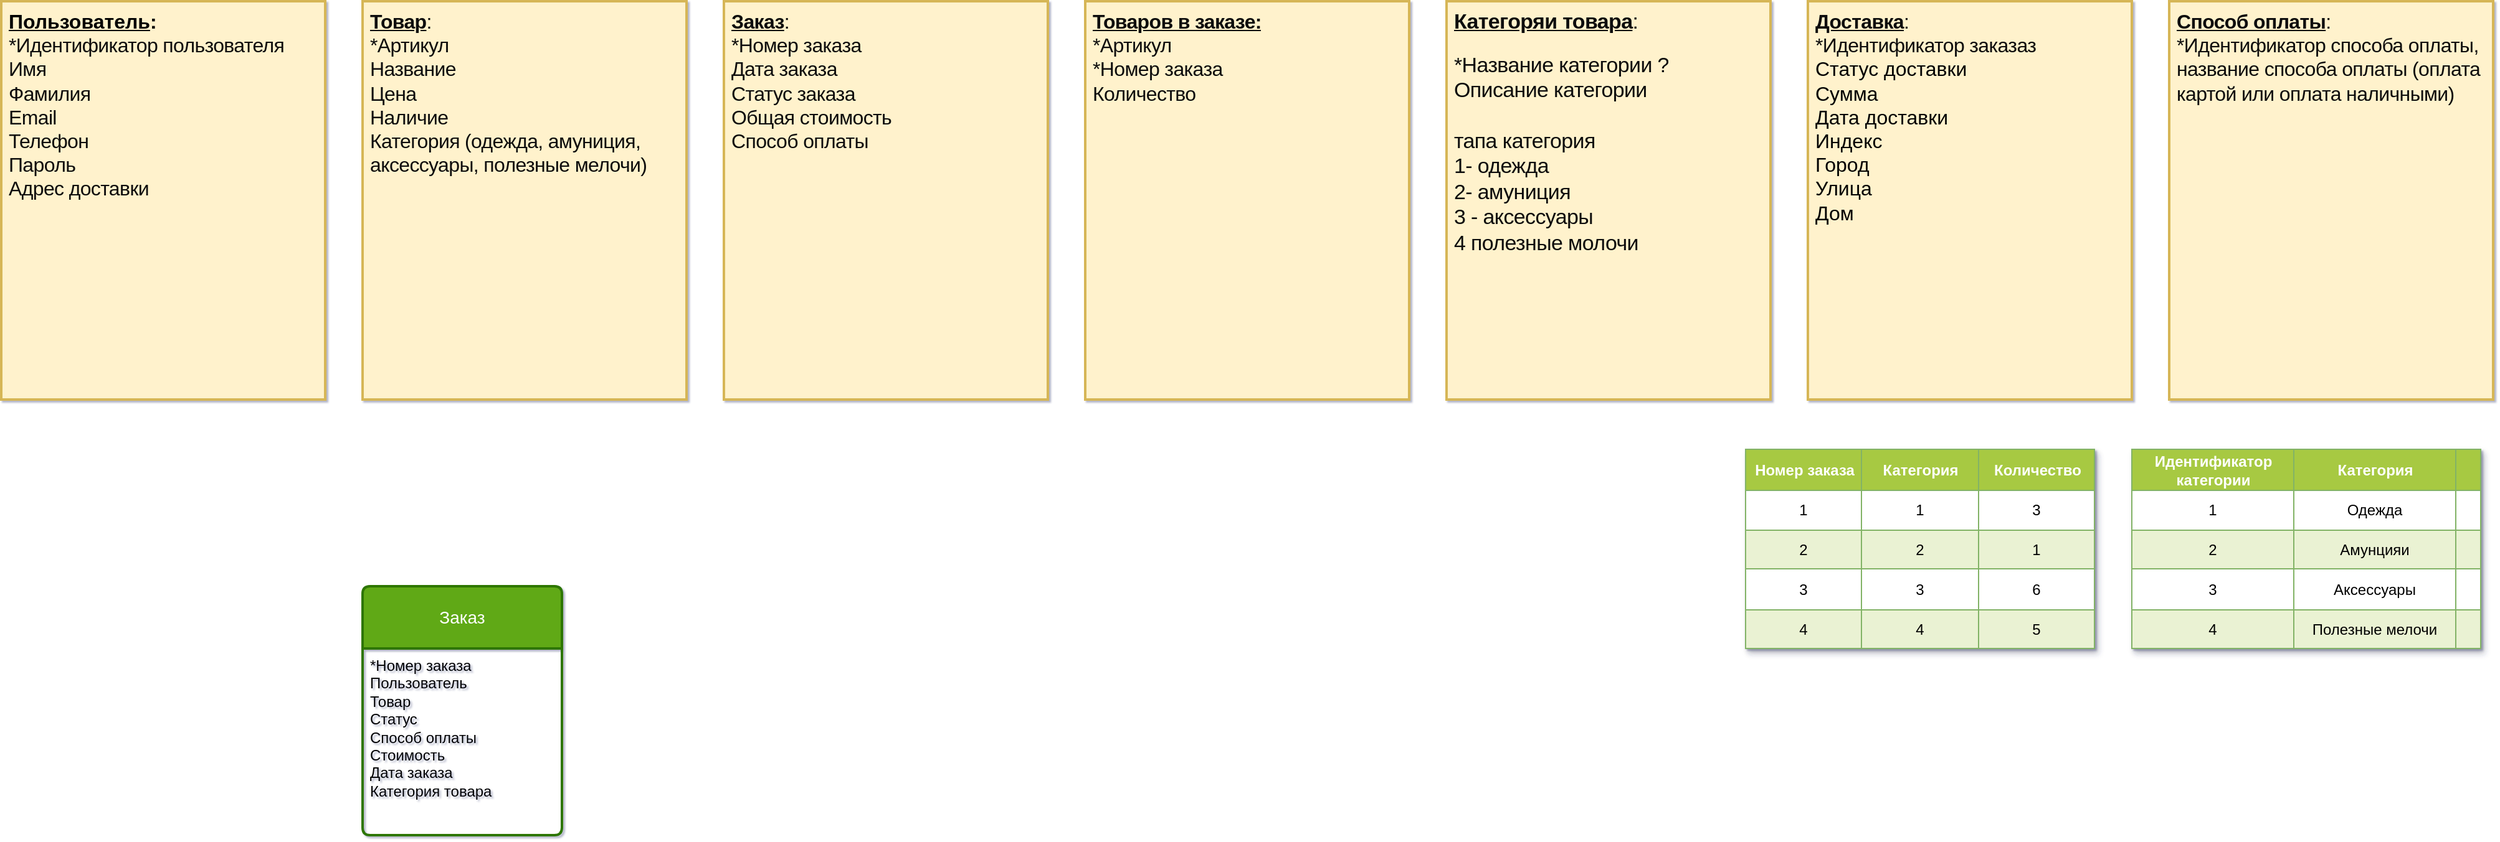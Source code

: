 <mxfile version="26.0.11" pages="2">
  <diagram name="Нотация Мартина" id="VKjNn3UDxBksTHzOqmWI">
    <mxGraphModel dx="3438" dy="2373" grid="1" gridSize="10" guides="1" tooltips="1" connect="1" arrows="1" fold="1" page="1" pageScale="1" pageWidth="1169" pageHeight="827" background="none" math="0" shadow="1">
      <root>
        <mxCell id="0" />
        <mxCell id="1" parent="0" />
        <mxCell id="KQowMHmqPOxlC-veJMMu-18" value="Заказ" style="swimlane;childLayout=stackLayout;horizontal=1;startSize=50;horizontalStack=0;rounded=1;fontSize=14;fontStyle=0;strokeWidth=2;resizeParent=0;resizeLast=1;shadow=0;dashed=0;align=center;arcSize=4;whiteSpace=wrap;html=1;fillColor=#60a917;strokeColor=#2D7600;fontColor=#ffffff;perimeterSpacing=1;" parent="1" vertex="1">
          <mxGeometry x="240" y="160" width="160" height="200" as="geometry">
            <mxRectangle x="240" y="160" width="80" height="50" as="alternateBounds" />
          </mxGeometry>
        </mxCell>
        <mxCell id="KQowMHmqPOxlC-veJMMu-19" value="&lt;div&gt;*Номер заказа&lt;/div&gt;Пользователь&lt;div&gt;Товар&lt;/div&gt;&lt;div&gt;Статус&lt;/div&gt;&lt;div&gt;Способ оплаты&lt;/div&gt;&lt;div&gt;Стоимость&lt;/div&gt;&lt;div&gt;Дата заказа&lt;/div&gt;&lt;div&gt;Категория товара&lt;/div&gt;" style="align=left;strokeColor=none;fillColor=none;spacingLeft=4;fontSize=12;verticalAlign=top;resizable=0;rotatable=0;part=1;html=1;" parent="KQowMHmqPOxlC-veJMMu-18" vertex="1">
          <mxGeometry y="50" width="160" height="150" as="geometry" />
        </mxCell>
        <mxCell id="y9fBlutGgC-ElLWvcRke-1" value="&lt;font style=&quot;font-size: 16px;&quot;&gt;&lt;b&gt;&lt;u&gt;Пользователь&lt;/u&gt;:&lt;/b&gt;&lt;/font&gt;&lt;div&gt;&lt;span style=&quot;color: rgb(8, 8, 8); font-family: &amp;quot;SB Sans Text&amp;quot;, SBSansText, sans-serif; letter-spacing: -0.32px; white-space-collapse: preserve;&quot;&gt;&lt;font style=&quot;font-size: 16px;&quot;&gt;*Идентификатор пользователя Имя&lt;/font&gt;&lt;/span&gt;&lt;/div&gt;&lt;div&gt;&lt;span style=&quot;color: rgb(8, 8, 8); font-family: &amp;quot;SB Sans Text&amp;quot;, SBSansText, sans-serif; letter-spacing: -0.32px; white-space-collapse: preserve;&quot;&gt;&lt;font style=&quot;font-size: 16px;&quot;&gt;Фамилия&lt;/font&gt;&lt;/span&gt;&lt;/div&gt;&lt;div&gt;&lt;span style=&quot;color: rgb(8, 8, 8); font-family: &amp;quot;SB Sans Text&amp;quot;, SBSansText, sans-serif; letter-spacing: -0.32px; white-space-collapse: preserve;&quot;&gt;&lt;font style=&quot;font-size: 16px;&quot;&gt;Email&lt;/font&gt;&lt;/span&gt;&lt;/div&gt;&lt;div&gt;&lt;span style=&quot;color: rgb(8, 8, 8); font-family: &amp;quot;SB Sans Text&amp;quot;, SBSansText, sans-serif; letter-spacing: -0.32px; white-space-collapse: preserve;&quot;&gt;&lt;font style=&quot;font-size: 16px;&quot;&gt;Телефон&lt;/font&gt;&lt;/span&gt;&lt;/div&gt;&lt;div&gt;&lt;span style=&quot;color: rgb(8, 8, 8); font-family: &amp;quot;SB Sans Text&amp;quot;, SBSansText, sans-serif; letter-spacing: -0.32px; white-space-collapse: preserve;&quot;&gt;&lt;font style=&quot;font-size: 16px;&quot;&gt;Пароль&lt;/font&gt;&lt;/span&gt;&lt;/div&gt;&lt;div&gt;&lt;span style=&quot;color: rgb(8, 8, 8); font-family: &amp;quot;SB Sans Text&amp;quot;, SBSansText, sans-serif; letter-spacing: -0.32px; white-space-collapse: preserve;&quot;&gt;&lt;font style=&quot;font-size: 16px;&quot;&gt;Адрес доставки&lt;/font&gt;&lt;/span&gt;&lt;br&gt;&lt;/div&gt;" style="text;strokeColor=#d6b656;fillColor=#fff2cc;spacingLeft=4;spacingRight=4;overflow=hidden;rotatable=0;points=[[0,0.5],[1,0.5]];portConstraint=eastwest;fontSize=12;whiteSpace=wrap;html=1;strokeWidth=2;" parent="1" vertex="1">
          <mxGeometry x="-50" y="-310" width="260" height="320" as="geometry" />
        </mxCell>
        <mxCell id="y9fBlutGgC-ElLWvcRke-2" value="&lt;div&gt;&lt;span style=&quot;color: rgb(8, 8, 8); font-family: &amp;quot;SB Sans Text&amp;quot;, SBSansText, sans-serif; font-size: 16px; letter-spacing: -0.32px; white-space-collapse: preserve;&quot;&gt;&lt;b&gt;&lt;u&gt;Товар&lt;/u&gt;&lt;/b&gt;:&lt;/span&gt;&lt;/div&gt;&lt;div&gt;&lt;span style=&quot;color: rgb(8, 8, 8); font-family: &amp;quot;SB Sans Text&amp;quot;, SBSansText, sans-serif; font-size: 16px; letter-spacing: -0.32px; white-space-collapse: preserve;&quot;&gt;*Артикул &lt;/span&gt;&lt;/div&gt;&lt;div&gt;&lt;span style=&quot;color: rgb(8, 8, 8); font-family: &amp;quot;SB Sans Text&amp;quot;, SBSansText, sans-serif; font-size: 16px; letter-spacing: -0.32px; white-space-collapse: preserve;&quot;&gt;Название&lt;/span&gt;&lt;/div&gt;&lt;div&gt;&lt;span style=&quot;color: rgb(8, 8, 8); font-family: &amp;quot;SB Sans Text&amp;quot;, SBSansText, sans-serif; font-size: 16px; letter-spacing: -0.32px; white-space-collapse: preserve;&quot;&gt;Цена&lt;/span&gt;&lt;/div&gt;&lt;div&gt;&lt;span style=&quot;color: rgb(8, 8, 8); font-family: &amp;quot;SB Sans Text&amp;quot;, SBSansText, sans-serif; font-size: 16px; letter-spacing: -0.32px; white-space-collapse: preserve;&quot;&gt;Наличие&lt;/span&gt;&lt;/div&gt;&lt;div&gt;&lt;span style=&quot;color: rgb(8, 8, 8); font-family: &amp;quot;SB Sans Text&amp;quot;, SBSansText, sans-serif; font-size: 16px; letter-spacing: -0.32px; white-space-collapse: preserve;&quot;&gt;Категория (одежда, амуниция, аксессуары, полезные мелочи)&lt;/span&gt;&lt;br&gt;&lt;/div&gt;" style="text;strokeColor=#d6b656;fillColor=#fff2cc;spacingLeft=4;spacingRight=4;overflow=hidden;rotatable=0;points=[[0,0.5],[1,0.5]];portConstraint=eastwest;fontSize=12;whiteSpace=wrap;html=1;strokeWidth=2;" parent="1" vertex="1">
          <mxGeometry x="240" y="-310" width="260" height="320" as="geometry" />
        </mxCell>
        <mxCell id="y9fBlutGgC-ElLWvcRke-3" value="&lt;div&gt;&lt;span style=&quot;color: rgb(8, 8, 8); font-family: &amp;quot;SB Sans Text&amp;quot;, SBSansText, sans-serif; letter-spacing: -0.32px; white-space-collapse: preserve;&quot;&gt;&lt;font style=&quot;font-size: 16px;&quot;&gt;&lt;u&gt;&lt;b&gt;Заказ&lt;/b&gt;&lt;/u&gt;:&lt;/font&gt;&lt;/span&gt;&lt;/div&gt;&lt;div&gt;&lt;span style=&quot;color: rgb(8, 8, 8); font-family: &amp;quot;SB Sans Text&amp;quot;, SBSansText, sans-serif; letter-spacing: -0.32px; white-space-collapse: preserve;&quot;&gt;&lt;font style=&quot;font-size: 16px;&quot;&gt;*Номер заказа&lt;/font&gt;&lt;/span&gt;&lt;/div&gt;&lt;div&gt;&lt;span style=&quot;color: rgb(8, 8, 8); font-family: &amp;quot;SB Sans Text&amp;quot;, SBSansText, sans-serif; letter-spacing: -0.32px; white-space-collapse: preserve;&quot;&gt;&lt;font style=&quot;font-size: 16px;&quot;&gt;Дата заказа&lt;/font&gt;&lt;/span&gt;&lt;/div&gt;&lt;div&gt;&lt;span style=&quot;color: rgb(8, 8, 8); font-family: &amp;quot;SB Sans Text&amp;quot;, SBSansText, sans-serif; letter-spacing: -0.32px; white-space-collapse: preserve;&quot;&gt;&lt;font style=&quot;font-size: 16px;&quot;&gt;Статус заказа&lt;/font&gt;&lt;/span&gt;&lt;/div&gt;&lt;div&gt;&lt;span style=&quot;color: rgb(8, 8, 8); font-family: &amp;quot;SB Sans Text&amp;quot;, SBSansText, sans-serif; letter-spacing: -0.32px; white-space-collapse: preserve;&quot;&gt;&lt;font style=&quot;font-size: 16px;&quot;&gt;Общая стоимость&lt;/font&gt;&lt;/span&gt;&lt;/div&gt;&lt;div&gt;&lt;span style=&quot;color: rgb(8, 8, 8); font-family: &amp;quot;SB Sans Text&amp;quot;, SBSansText, sans-serif; letter-spacing: -0.32px; white-space-collapse: preserve;&quot;&gt;&lt;font style=&quot;font-size: 16px;&quot;&gt;Способ оплаты&lt;/font&gt;&lt;/span&gt;&lt;br&gt;&lt;/div&gt;" style="text;strokeColor=#d6b656;fillColor=#fff2cc;spacingLeft=4;spacingRight=4;overflow=hidden;rotatable=0;points=[[0,0.5],[1,0.5]];portConstraint=eastwest;fontSize=12;whiteSpace=wrap;html=1;strokeWidth=2;" parent="1" vertex="1">
          <mxGeometry x="530" y="-310" width="260" height="320" as="geometry" />
        </mxCell>
        <mxCell id="y9fBlutGgC-ElLWvcRke-4" value="&lt;div&gt;&lt;font style=&quot;font-size: 17px;&quot; face=&quot;SB Sans Text, SBSansText, sans-serif&quot; color=&quot;#080808&quot;&gt;&lt;span style=&quot;letter-spacing: -0.32px; white-space-collapse: preserve;&quot;&gt;&lt;b&gt;&lt;u&gt;Категоряи товара&lt;/u&gt;&lt;/b&gt;:&lt;/span&gt;&lt;/font&gt;&lt;/div&gt;&lt;div&gt;&lt;br&gt;&lt;/div&gt;&lt;div&gt;&lt;span style=&quot;color: rgb(8, 8, 8); font-family: &amp;quot;SB Sans Text&amp;quot;, SBSansText, sans-serif; letter-spacing: -0.32px; white-space-collapse: preserve;&quot;&gt;&lt;font style=&quot;font-size: 17px;&quot;&gt;*Название категории ?&lt;/font&gt;&lt;/span&gt;&lt;font face=&quot;SB Sans Text, SBSansText, sans-serif&quot; color=&quot;#080808&quot;&gt;&lt;span style=&quot;font-size: 16px; letter-spacing: -0.32px; white-space-collapse: preserve;&quot;&gt;&lt;br&gt;&lt;/span&gt;&lt;/font&gt;&lt;/div&gt;&lt;div&gt;&lt;font face=&quot;SB Sans Text, SBSansText, sans-serif&quot; color=&quot;#080808&quot;&gt;&lt;span style=&quot;font-size: 17px; letter-spacing: -0.32px; white-space-collapse: preserve;&quot;&gt;Описание категории&lt;/span&gt;&lt;/font&gt;&lt;/div&gt;&lt;div&gt;&lt;span style=&quot;color: rgb(8, 8, 8); font-family: &amp;quot;SB Sans Text&amp;quot;, SBSansText, sans-serif; letter-spacing: -0.32px; white-space-collapse: preserve;&quot;&gt;&lt;font style=&quot;font-size: 17px;&quot;&gt;&lt;br&gt;&lt;/font&gt;&lt;/span&gt;&lt;/div&gt;&lt;div&gt;&lt;font face=&quot;SB Sans Text, SBSansText, sans-serif&quot; color=&quot;#080808&quot;&gt;&lt;span style=&quot;font-size: 17px; letter-spacing: -0.32px; white-space-collapse: preserve;&quot;&gt;тапа категория &lt;/span&gt;&lt;/font&gt;&lt;/div&gt;&lt;div&gt;&lt;font face=&quot;SB Sans Text, SBSansText, sans-serif&quot; color=&quot;#080808&quot;&gt;&lt;span style=&quot;font-size: 17px; letter-spacing: -0.32px; white-space-collapse: preserve;&quot;&gt;1- одежда&lt;/span&gt;&lt;/font&gt;&lt;/div&gt;&lt;div&gt;&lt;font face=&quot;SB Sans Text, SBSansText, sans-serif&quot; color=&quot;#080808&quot;&gt;&lt;span style=&quot;font-size: 17px; letter-spacing: -0.32px; white-space-collapse: preserve;&quot;&gt;2- амуниция &lt;/span&gt;&lt;/font&gt;&lt;/div&gt;&lt;div&gt;&lt;font face=&quot;SB Sans Text, SBSansText, sans-serif&quot; color=&quot;#080808&quot;&gt;&lt;span style=&quot;font-size: 17px; letter-spacing: -0.32px; white-space-collapse: preserve;&quot;&gt;3 - аксессуары&lt;/span&gt;&lt;/font&gt;&lt;/div&gt;&lt;div&gt;&lt;font face=&quot;SB Sans Text, SBSansText, sans-serif&quot; color=&quot;#080808&quot;&gt;&lt;span style=&quot;font-size: 17px; letter-spacing: -0.32px; white-space-collapse: preserve;&quot;&gt;4 полезные молочи&lt;/span&gt;&lt;/font&gt;&lt;/div&gt;" style="text;strokeColor=#d6b656;fillColor=#fff2cc;spacingLeft=4;spacingRight=4;overflow=hidden;rotatable=0;points=[[0,0.5],[1,0.5]];portConstraint=eastwest;fontSize=12;whiteSpace=wrap;html=1;strokeWidth=2;" parent="1" vertex="1">
          <mxGeometry x="1110" y="-310" width="260" height="320" as="geometry" />
        </mxCell>
        <mxCell id="y9fBlutGgC-ElLWvcRke-5" value="&lt;div&gt;&lt;font style=&quot;font-size: 16px;&quot; face=&quot;SB Sans Text, SBSansText, sans-serif&quot; color=&quot;#080808&quot;&gt;&lt;span style=&quot;letter-spacing: -0.32px; white-space-collapse: preserve;&quot;&gt;&lt;u&gt;&lt;b&gt;Доставка&lt;/b&gt;&lt;/u&gt;:&lt;/span&gt;&lt;/font&gt;&lt;/div&gt;&lt;div&gt;&lt;font style=&quot;font-size: 16px;&quot; face=&quot;SB Sans Text, SBSansText, sans-serif&quot; color=&quot;#080808&quot;&gt;&lt;span style=&quot;letter-spacing: -0.32px; white-space-collapse: preserve;&quot;&gt;*Идентификатор заказаз&lt;/span&gt;&lt;/font&gt;&lt;/div&gt;&lt;div&gt;&lt;font style=&quot;font-size: 16px;&quot;&gt;&lt;span style=&quot;text-wrap: nowrap;&quot;&gt;Статус доставки&lt;/span&gt;&lt;br style=&quot;padding: 0px; margin: 0px; text-wrap: nowrap; box-shadow: none !important;&quot;&gt;&lt;span style=&quot;text-wrap: nowrap;&quot;&gt;Сумма&lt;/span&gt;&lt;br style=&quot;padding: 0px; margin: 0px; text-wrap: nowrap; box-shadow: none !important;&quot;&gt;&lt;span style=&quot;text-wrap: nowrap;&quot;&gt;Дата доставки&lt;/span&gt;&lt;br style=&quot;padding: 0px; margin: 0px; text-wrap: nowrap; box-shadow: none !important;&quot;&gt;&lt;span style=&quot;text-wrap: nowrap;&quot;&gt;Индекс&lt;/span&gt;&lt;br style=&quot;padding: 0px; margin: 0px; text-wrap: nowrap; box-shadow: none !important;&quot;&gt;&lt;span style=&quot;text-wrap: nowrap;&quot;&gt;Город&lt;/span&gt;&lt;br style=&quot;padding: 0px; margin: 0px; text-wrap: nowrap; box-shadow: none !important;&quot;&gt;&lt;span style=&quot;text-wrap: nowrap;&quot;&gt;Улица&lt;/span&gt;&lt;br style=&quot;padding: 0px; margin: 0px; text-wrap: nowrap; box-shadow: none !important;&quot;&gt;&lt;span style=&quot;text-wrap: nowrap;&quot;&gt;Дом&lt;/span&gt;&lt;/font&gt;&lt;font face=&quot;SB Sans Text, SBSansText, sans-serif&quot; color=&quot;#080808&quot;&gt;&lt;span style=&quot;font-size: 17px; letter-spacing: -0.32px; white-space-collapse: preserve;&quot;&gt;&lt;br&gt;&lt;/span&gt;&lt;/font&gt;&lt;/div&gt;" style="text;strokeColor=#d6b656;fillColor=#fff2cc;spacingLeft=4;spacingRight=4;overflow=hidden;rotatable=0;points=[[0,0.5],[1,0.5]];portConstraint=eastwest;fontSize=12;whiteSpace=wrap;html=1;strokeWidth=2;" parent="1" vertex="1">
          <mxGeometry x="1400" y="-310" width="260" height="320" as="geometry" />
        </mxCell>
        <mxCell id="y9fBlutGgC-ElLWvcRke-6" value="&lt;div&gt;&lt;font style=&quot;font-size: 16px;&quot; face=&quot;SB Sans Text, SBSansText, sans-serif&quot; color=&quot;#080808&quot;&gt;&lt;span style=&quot;letter-spacing: -0.32px; white-space-collapse: preserve;&quot;&gt;&lt;b&gt;&lt;u&gt;Cпособ оплаты&lt;/u&gt;&lt;/b&gt;:&lt;/span&gt;&lt;/font&gt;&lt;/div&gt;&lt;div&gt;&lt;span style=&quot;color: rgb(8, 8, 8); font-family: &amp;quot;SB Sans Text&amp;quot;, SBSansText, sans-serif; letter-spacing: -0.32px; white-space-collapse: preserve;&quot;&gt;&lt;font style=&quot;font-size: 16px;&quot;&gt;*Идентификатор способа оплаты, название способа оплаты (оплата картой или оплата наличными)&lt;/font&gt;&lt;/span&gt;&lt;font face=&quot;SB Sans Text, SBSansText, sans-serif&quot; color=&quot;#080808&quot;&gt;&lt;span style=&quot;font-size: 17px; letter-spacing: -0.32px; white-space-collapse: preserve;&quot;&gt;&lt;br&gt;&lt;/span&gt;&lt;/font&gt;&lt;/div&gt;" style="text;strokeColor=#d6b656;fillColor=#fff2cc;spacingLeft=4;spacingRight=4;overflow=hidden;rotatable=0;points=[[0,0.5],[1,0.5]];portConstraint=eastwest;fontSize=12;whiteSpace=wrap;html=1;strokeWidth=2;" parent="1" vertex="1">
          <mxGeometry x="1690" y="-310" width="260" height="320" as="geometry" />
        </mxCell>
        <mxCell id="C_cZ0qnlKg0yZVJx-HnL-3" value="&lt;div&gt;&lt;font face=&quot;SB Sans Text, SBSansText, sans-serif&quot; color=&quot;#080808&quot;&gt;&lt;span style=&quot;font-size: 16px; letter-spacing: -0.32px; white-space-collapse: preserve;&quot;&gt;&lt;b style=&quot;&quot;&gt;&lt;u&gt;Товаров в заказе:&lt;/u&gt;&lt;/b&gt;&lt;/span&gt;&lt;/font&gt;&lt;/div&gt;&lt;div&gt;&lt;font face=&quot;SB Sans Text, SBSansText, sans-serif&quot; color=&quot;#080808&quot;&gt;&lt;span style=&quot;font-size: 16px; letter-spacing: -0.32px; white-space-collapse: preserve;&quot;&gt;*Артикул&lt;/span&gt;&lt;/font&gt;&lt;/div&gt;&lt;div&gt;&lt;font face=&quot;SB Sans Text, SBSansText, sans-serif&quot; color=&quot;#080808&quot;&gt;&lt;span style=&quot;font-size: 16px; letter-spacing: -0.32px; white-space-collapse: preserve;&quot;&gt;*Номер заказа&lt;/span&gt;&lt;/font&gt;&lt;/div&gt;&lt;div&gt;&lt;font face=&quot;SB Sans Text, SBSansText, sans-serif&quot; color=&quot;#080808&quot;&gt;&lt;span style=&quot;font-size: 16px; letter-spacing: -0.32px; white-space-collapse: preserve;&quot;&gt;Количество&lt;/span&gt;&lt;/font&gt;&lt;/div&gt;" style="text;strokeColor=#d6b656;fillColor=#fff2cc;spacingLeft=4;spacingRight=4;overflow=hidden;rotatable=0;points=[[0,0.5],[1,0.5]];portConstraint=eastwest;fontSize=12;whiteSpace=wrap;html=1;strokeWidth=2;" parent="1" vertex="1">
          <mxGeometry x="820" y="-310" width="260" height="320" as="geometry" />
        </mxCell>
        <mxCell id="3cQMoN85R-NzwvbNMWjj-1" value="Assets" style="childLayout=tableLayout;recursiveResize=0;strokeColor=#82b366;fillColor=#d5e8d4;shadow=1;" parent="1" vertex="1">
          <mxGeometry x="1350" y="50" width="280" height="160" as="geometry" />
        </mxCell>
        <mxCell id="3cQMoN85R-NzwvbNMWjj-2" style="shape=tableRow;horizontal=0;startSize=0;swimlaneHead=0;swimlaneBody=0;top=0;left=0;bottom=0;right=0;dropTarget=0;collapsible=0;recursiveResize=0;expand=0;fontStyle=0;strokeColor=inherit;fillColor=#ffffff;" parent="3cQMoN85R-NzwvbNMWjj-1" vertex="1">
          <mxGeometry width="280" height="33" as="geometry" />
        </mxCell>
        <mxCell id="3cQMoN85R-NzwvbNMWjj-3" value="Номер заказа" style="connectable=0;recursiveResize=0;strokeColor=inherit;fillColor=#A7C942;align=center;fontStyle=1;fontColor=#FFFFFF;html=1;" parent="3cQMoN85R-NzwvbNMWjj-2" vertex="1">
          <mxGeometry width="93" height="33" as="geometry">
            <mxRectangle width="93" height="33" as="alternateBounds" />
          </mxGeometry>
        </mxCell>
        <mxCell id="3cQMoN85R-NzwvbNMWjj-4" value="Категория" style="connectable=0;recursiveResize=0;strokeColor=inherit;fillColor=#A7C942;align=center;fontStyle=1;fontColor=#FFFFFF;html=1;" parent="3cQMoN85R-NzwvbNMWjj-2" vertex="1">
          <mxGeometry x="93" width="94" height="33" as="geometry">
            <mxRectangle width="94" height="33" as="alternateBounds" />
          </mxGeometry>
        </mxCell>
        <mxCell id="3cQMoN85R-NzwvbNMWjj-5" value="Количество" style="connectable=0;recursiveResize=0;strokeColor=inherit;fillColor=#A7C942;align=center;fontStyle=1;fontColor=#FFFFFF;html=1;" parent="3cQMoN85R-NzwvbNMWjj-2" vertex="1">
          <mxGeometry x="187" width="93" height="33" as="geometry">
            <mxRectangle width="93" height="33" as="alternateBounds" />
          </mxGeometry>
        </mxCell>
        <mxCell id="3cQMoN85R-NzwvbNMWjj-6" value="" style="shape=tableRow;horizontal=0;startSize=0;swimlaneHead=0;swimlaneBody=0;top=0;left=0;bottom=0;right=0;dropTarget=0;collapsible=0;recursiveResize=0;expand=0;fontStyle=0;strokeColor=inherit;fillColor=#ffffff;" parent="3cQMoN85R-NzwvbNMWjj-1" vertex="1">
          <mxGeometry y="33" width="280" height="32" as="geometry" />
        </mxCell>
        <mxCell id="3cQMoN85R-NzwvbNMWjj-7" value="1" style="connectable=0;recursiveResize=0;strokeColor=inherit;fillColor=inherit;align=center;whiteSpace=wrap;html=1;" parent="3cQMoN85R-NzwvbNMWjj-6" vertex="1">
          <mxGeometry width="93" height="32" as="geometry">
            <mxRectangle width="93" height="32" as="alternateBounds" />
          </mxGeometry>
        </mxCell>
        <mxCell id="3cQMoN85R-NzwvbNMWjj-8" value="1" style="connectable=0;recursiveResize=0;strokeColor=inherit;fillColor=inherit;align=center;whiteSpace=wrap;html=1;" parent="3cQMoN85R-NzwvbNMWjj-6" vertex="1">
          <mxGeometry x="93" width="94" height="32" as="geometry">
            <mxRectangle width="94" height="32" as="alternateBounds" />
          </mxGeometry>
        </mxCell>
        <mxCell id="3cQMoN85R-NzwvbNMWjj-9" value="3" style="connectable=0;recursiveResize=0;strokeColor=inherit;fillColor=inherit;align=center;whiteSpace=wrap;html=1;" parent="3cQMoN85R-NzwvbNMWjj-6" vertex="1">
          <mxGeometry x="187" width="93" height="32" as="geometry">
            <mxRectangle width="93" height="32" as="alternateBounds" />
          </mxGeometry>
        </mxCell>
        <mxCell id="3cQMoN85R-NzwvbNMWjj-10" value="" style="shape=tableRow;horizontal=0;startSize=0;swimlaneHead=0;swimlaneBody=0;top=0;left=0;bottom=0;right=0;dropTarget=0;collapsible=0;recursiveResize=0;expand=0;fontStyle=1;strokeColor=inherit;fillColor=#EAF2D3;" parent="3cQMoN85R-NzwvbNMWjj-1" vertex="1">
          <mxGeometry y="65" width="280" height="31" as="geometry" />
        </mxCell>
        <mxCell id="3cQMoN85R-NzwvbNMWjj-11" value="2" style="connectable=0;recursiveResize=0;strokeColor=inherit;fillColor=inherit;whiteSpace=wrap;html=1;" parent="3cQMoN85R-NzwvbNMWjj-10" vertex="1">
          <mxGeometry width="93" height="31" as="geometry">
            <mxRectangle width="93" height="31" as="alternateBounds" />
          </mxGeometry>
        </mxCell>
        <mxCell id="3cQMoN85R-NzwvbNMWjj-12" value="2" style="connectable=0;recursiveResize=0;strokeColor=inherit;fillColor=inherit;whiteSpace=wrap;html=1;" parent="3cQMoN85R-NzwvbNMWjj-10" vertex="1">
          <mxGeometry x="93" width="94" height="31" as="geometry">
            <mxRectangle width="94" height="31" as="alternateBounds" />
          </mxGeometry>
        </mxCell>
        <mxCell id="3cQMoN85R-NzwvbNMWjj-13" value="1" style="connectable=0;recursiveResize=0;strokeColor=inherit;fillColor=inherit;whiteSpace=wrap;html=1;" parent="3cQMoN85R-NzwvbNMWjj-10" vertex="1">
          <mxGeometry x="187" width="93" height="31" as="geometry">
            <mxRectangle width="93" height="31" as="alternateBounds" />
          </mxGeometry>
        </mxCell>
        <mxCell id="3cQMoN85R-NzwvbNMWjj-14" value="" style="shape=tableRow;horizontal=0;startSize=0;swimlaneHead=0;swimlaneBody=0;top=0;left=0;bottom=0;right=0;dropTarget=0;collapsible=0;recursiveResize=0;expand=0;fontStyle=0;strokeColor=inherit;fillColor=#ffffff;" parent="3cQMoN85R-NzwvbNMWjj-1" vertex="1">
          <mxGeometry y="96" width="280" height="33" as="geometry" />
        </mxCell>
        <mxCell id="3cQMoN85R-NzwvbNMWjj-15" value="3" style="connectable=0;recursiveResize=0;strokeColor=inherit;fillColor=inherit;fontStyle=0;align=center;whiteSpace=wrap;html=1;" parent="3cQMoN85R-NzwvbNMWjj-14" vertex="1">
          <mxGeometry width="93" height="33" as="geometry">
            <mxRectangle width="93" height="33" as="alternateBounds" />
          </mxGeometry>
        </mxCell>
        <mxCell id="3cQMoN85R-NzwvbNMWjj-16" value="3" style="connectable=0;recursiveResize=0;strokeColor=inherit;fillColor=inherit;fontStyle=0;align=center;whiteSpace=wrap;html=1;" parent="3cQMoN85R-NzwvbNMWjj-14" vertex="1">
          <mxGeometry x="93" width="94" height="33" as="geometry">
            <mxRectangle width="94" height="33" as="alternateBounds" />
          </mxGeometry>
        </mxCell>
        <mxCell id="3cQMoN85R-NzwvbNMWjj-17" value="6" style="connectable=0;recursiveResize=0;strokeColor=inherit;fillColor=inherit;fontStyle=0;align=center;whiteSpace=wrap;html=1;" parent="3cQMoN85R-NzwvbNMWjj-14" vertex="1">
          <mxGeometry x="187" width="93" height="33" as="geometry">
            <mxRectangle width="93" height="33" as="alternateBounds" />
          </mxGeometry>
        </mxCell>
        <mxCell id="3cQMoN85R-NzwvbNMWjj-18" value="" style="shape=tableRow;horizontal=0;startSize=0;swimlaneHead=0;swimlaneBody=0;top=0;left=0;bottom=0;right=0;dropTarget=0;collapsible=0;recursiveResize=0;expand=0;fontStyle=1;strokeColor=inherit;fillColor=#EAF2D3;" parent="3cQMoN85R-NzwvbNMWjj-1" vertex="1">
          <mxGeometry y="129" width="280" height="31" as="geometry" />
        </mxCell>
        <mxCell id="3cQMoN85R-NzwvbNMWjj-19" value="4" style="connectable=0;recursiveResize=0;strokeColor=inherit;fillColor=inherit;whiteSpace=wrap;html=1;" parent="3cQMoN85R-NzwvbNMWjj-18" vertex="1">
          <mxGeometry width="93" height="31" as="geometry">
            <mxRectangle width="93" height="31" as="alternateBounds" />
          </mxGeometry>
        </mxCell>
        <mxCell id="3cQMoN85R-NzwvbNMWjj-20" value="4" style="connectable=0;recursiveResize=0;strokeColor=inherit;fillColor=inherit;whiteSpace=wrap;html=1;" parent="3cQMoN85R-NzwvbNMWjj-18" vertex="1">
          <mxGeometry x="93" width="94" height="31" as="geometry">
            <mxRectangle width="94" height="31" as="alternateBounds" />
          </mxGeometry>
        </mxCell>
        <mxCell id="3cQMoN85R-NzwvbNMWjj-21" value="5" style="connectable=0;recursiveResize=0;strokeColor=inherit;fillColor=inherit;whiteSpace=wrap;html=1;" parent="3cQMoN85R-NzwvbNMWjj-18" vertex="1">
          <mxGeometry x="187" width="93" height="31" as="geometry">
            <mxRectangle width="93" height="31" as="alternateBounds" />
          </mxGeometry>
        </mxCell>
        <mxCell id="3cQMoN85R-NzwvbNMWjj-22" value="Assets" style="childLayout=tableLayout;recursiveResize=0;strokeColor=#82b366;fillColor=#d5e8d4;shadow=1;" parent="1" vertex="1">
          <mxGeometry x="1660" y="50" width="280" height="160" as="geometry" />
        </mxCell>
        <mxCell id="3cQMoN85R-NzwvbNMWjj-23" style="shape=tableRow;horizontal=0;startSize=0;swimlaneHead=0;swimlaneBody=0;top=0;left=0;bottom=0;right=0;dropTarget=0;collapsible=0;recursiveResize=0;expand=0;fontStyle=0;strokeColor=inherit;fillColor=#ffffff;" parent="3cQMoN85R-NzwvbNMWjj-22" vertex="1">
          <mxGeometry width="280" height="33" as="geometry" />
        </mxCell>
        <mxCell id="3cQMoN85R-NzwvbNMWjj-24" value="Идентификатор&lt;div&gt;категории&lt;/div&gt;" style="connectable=0;recursiveResize=0;strokeColor=inherit;fillColor=#A7C942;align=center;fontStyle=1;fontColor=#FFFFFF;html=1;" parent="3cQMoN85R-NzwvbNMWjj-23" vertex="1">
          <mxGeometry width="130" height="33" as="geometry">
            <mxRectangle width="130" height="33" as="alternateBounds" />
          </mxGeometry>
        </mxCell>
        <mxCell id="3cQMoN85R-NzwvbNMWjj-25" value="Категория" style="connectable=0;recursiveResize=0;strokeColor=inherit;fillColor=#A7C942;align=center;fontStyle=1;fontColor=#FFFFFF;html=1;" parent="3cQMoN85R-NzwvbNMWjj-23" vertex="1">
          <mxGeometry x="130" width="130" height="33" as="geometry">
            <mxRectangle width="130" height="33" as="alternateBounds" />
          </mxGeometry>
        </mxCell>
        <mxCell id="3cQMoN85R-NzwvbNMWjj-26" value="" style="connectable=0;recursiveResize=0;strokeColor=inherit;fillColor=#A7C942;align=center;fontStyle=1;fontColor=#FFFFFF;html=1;" parent="3cQMoN85R-NzwvbNMWjj-23" vertex="1">
          <mxGeometry x="260" width="20" height="33" as="geometry">
            <mxRectangle width="20" height="33" as="alternateBounds" />
          </mxGeometry>
        </mxCell>
        <mxCell id="3cQMoN85R-NzwvbNMWjj-27" value="" style="shape=tableRow;horizontal=0;startSize=0;swimlaneHead=0;swimlaneBody=0;top=0;left=0;bottom=0;right=0;dropTarget=0;collapsible=0;recursiveResize=0;expand=0;fontStyle=0;strokeColor=inherit;fillColor=#ffffff;" parent="3cQMoN85R-NzwvbNMWjj-22" vertex="1">
          <mxGeometry y="33" width="280" height="32" as="geometry" />
        </mxCell>
        <mxCell id="3cQMoN85R-NzwvbNMWjj-28" value="1" style="connectable=0;recursiveResize=0;strokeColor=inherit;fillColor=inherit;align=center;whiteSpace=wrap;html=1;" parent="3cQMoN85R-NzwvbNMWjj-27" vertex="1">
          <mxGeometry width="130" height="32" as="geometry">
            <mxRectangle width="130" height="32" as="alternateBounds" />
          </mxGeometry>
        </mxCell>
        <mxCell id="3cQMoN85R-NzwvbNMWjj-29" value="Одежда" style="connectable=0;recursiveResize=0;strokeColor=inherit;fillColor=inherit;align=center;whiteSpace=wrap;html=1;" parent="3cQMoN85R-NzwvbNMWjj-27" vertex="1">
          <mxGeometry x="130" width="130" height="32" as="geometry">
            <mxRectangle width="130" height="32" as="alternateBounds" />
          </mxGeometry>
        </mxCell>
        <mxCell id="3cQMoN85R-NzwvbNMWjj-30" value="" style="connectable=0;recursiveResize=0;strokeColor=inherit;fillColor=inherit;align=center;whiteSpace=wrap;html=1;" parent="3cQMoN85R-NzwvbNMWjj-27" vertex="1">
          <mxGeometry x="260" width="20" height="32" as="geometry">
            <mxRectangle width="20" height="32" as="alternateBounds" />
          </mxGeometry>
        </mxCell>
        <mxCell id="3cQMoN85R-NzwvbNMWjj-31" value="" style="shape=tableRow;horizontal=0;startSize=0;swimlaneHead=0;swimlaneBody=0;top=0;left=0;bottom=0;right=0;dropTarget=0;collapsible=0;recursiveResize=0;expand=0;fontStyle=1;strokeColor=inherit;fillColor=#EAF2D3;" parent="3cQMoN85R-NzwvbNMWjj-22" vertex="1">
          <mxGeometry y="65" width="280" height="31" as="geometry" />
        </mxCell>
        <mxCell id="3cQMoN85R-NzwvbNMWjj-32" value="2" style="connectable=0;recursiveResize=0;strokeColor=inherit;fillColor=inherit;whiteSpace=wrap;html=1;" parent="3cQMoN85R-NzwvbNMWjj-31" vertex="1">
          <mxGeometry width="130" height="31" as="geometry">
            <mxRectangle width="130" height="31" as="alternateBounds" />
          </mxGeometry>
        </mxCell>
        <mxCell id="3cQMoN85R-NzwvbNMWjj-33" value="Амунцияи" style="connectable=0;recursiveResize=0;strokeColor=inherit;fillColor=inherit;whiteSpace=wrap;html=1;" parent="3cQMoN85R-NzwvbNMWjj-31" vertex="1">
          <mxGeometry x="130" width="130" height="31" as="geometry">
            <mxRectangle width="130" height="31" as="alternateBounds" />
          </mxGeometry>
        </mxCell>
        <mxCell id="3cQMoN85R-NzwvbNMWjj-34" value="" style="connectable=0;recursiveResize=0;strokeColor=inherit;fillColor=inherit;whiteSpace=wrap;html=1;" parent="3cQMoN85R-NzwvbNMWjj-31" vertex="1">
          <mxGeometry x="260" width="20" height="31" as="geometry">
            <mxRectangle width="20" height="31" as="alternateBounds" />
          </mxGeometry>
        </mxCell>
        <mxCell id="3cQMoN85R-NzwvbNMWjj-35" value="" style="shape=tableRow;horizontal=0;startSize=0;swimlaneHead=0;swimlaneBody=0;top=0;left=0;bottom=0;right=0;dropTarget=0;collapsible=0;recursiveResize=0;expand=0;fontStyle=0;strokeColor=inherit;fillColor=#ffffff;" parent="3cQMoN85R-NzwvbNMWjj-22" vertex="1">
          <mxGeometry y="96" width="280" height="33" as="geometry" />
        </mxCell>
        <mxCell id="3cQMoN85R-NzwvbNMWjj-36" value="3" style="connectable=0;recursiveResize=0;strokeColor=inherit;fillColor=inherit;fontStyle=0;align=center;whiteSpace=wrap;html=1;" parent="3cQMoN85R-NzwvbNMWjj-35" vertex="1">
          <mxGeometry width="130" height="33" as="geometry">
            <mxRectangle width="130" height="33" as="alternateBounds" />
          </mxGeometry>
        </mxCell>
        <mxCell id="3cQMoN85R-NzwvbNMWjj-37" value="Аксессуары" style="connectable=0;recursiveResize=0;strokeColor=inherit;fillColor=inherit;fontStyle=0;align=center;whiteSpace=wrap;html=1;" parent="3cQMoN85R-NzwvbNMWjj-35" vertex="1">
          <mxGeometry x="130" width="130" height="33" as="geometry">
            <mxRectangle width="130" height="33" as="alternateBounds" />
          </mxGeometry>
        </mxCell>
        <mxCell id="3cQMoN85R-NzwvbNMWjj-38" value="" style="connectable=0;recursiveResize=0;strokeColor=inherit;fillColor=inherit;fontStyle=0;align=center;whiteSpace=wrap;html=1;" parent="3cQMoN85R-NzwvbNMWjj-35" vertex="1">
          <mxGeometry x="260" width="20" height="33" as="geometry">
            <mxRectangle width="20" height="33" as="alternateBounds" />
          </mxGeometry>
        </mxCell>
        <mxCell id="3cQMoN85R-NzwvbNMWjj-39" value="" style="shape=tableRow;horizontal=0;startSize=0;swimlaneHead=0;swimlaneBody=0;top=0;left=0;bottom=0;right=0;dropTarget=0;collapsible=0;recursiveResize=0;expand=0;fontStyle=1;strokeColor=inherit;fillColor=#EAF2D3;" parent="3cQMoN85R-NzwvbNMWjj-22" vertex="1">
          <mxGeometry y="129" width="280" height="31" as="geometry" />
        </mxCell>
        <mxCell id="3cQMoN85R-NzwvbNMWjj-40" value="4" style="connectable=0;recursiveResize=0;strokeColor=inherit;fillColor=inherit;whiteSpace=wrap;html=1;" parent="3cQMoN85R-NzwvbNMWjj-39" vertex="1">
          <mxGeometry width="130" height="31" as="geometry">
            <mxRectangle width="130" height="31" as="alternateBounds" />
          </mxGeometry>
        </mxCell>
        <mxCell id="3cQMoN85R-NzwvbNMWjj-41" value="Полезные мелочи" style="connectable=0;recursiveResize=0;strokeColor=inherit;fillColor=inherit;whiteSpace=wrap;html=1;" parent="3cQMoN85R-NzwvbNMWjj-39" vertex="1">
          <mxGeometry x="130" width="130" height="31" as="geometry">
            <mxRectangle width="130" height="31" as="alternateBounds" />
          </mxGeometry>
        </mxCell>
        <mxCell id="3cQMoN85R-NzwvbNMWjj-42" value="" style="connectable=0;recursiveResize=0;strokeColor=inherit;fillColor=inherit;whiteSpace=wrap;html=1;" parent="3cQMoN85R-NzwvbNMWjj-39" vertex="1">
          <mxGeometry x="260" width="20" height="31" as="geometry">
            <mxRectangle width="20" height="31" as="alternateBounds" />
          </mxGeometry>
        </mxCell>
      </root>
    </mxGraphModel>
  </diagram>
  <diagram id="_FY0AO4jmmPzxcSaNhDv" name="НФ">
    <mxGraphModel dx="794" dy="-286" grid="1" gridSize="10" guides="1" tooltips="1" connect="1" arrows="1" fold="1" page="1" pageScale="1" pageWidth="1169" pageHeight="827" background="none" math="0" shadow="0">
      <root>
        <mxCell id="0" />
        <mxCell id="1" parent="0" />
        <mxCell id="y8TPITcFyRDsTwTKgVO6-2" value="Заказ" style="swimlane;childLayout=stackLayout;horizontal=1;startSize=30;horizontalStack=0;rounded=1;fontSize=20;fontStyle=1;strokeWidth=2;resizeParent=0;resizeLast=1;shadow=0;dashed=0;align=center;labelBackgroundColor=#FFFFFF;labelBorderColor=none;fillColor=none;" parent="1" vertex="1">
          <mxGeometry x="560" y="1130" width="275" height="543" as="geometry" />
        </mxCell>
        <mxCell id="y8TPITcFyRDsTwTKgVO6-3" value="*Номер заказа&#xa;Дата создания&#xa;Статус&#xa;Сумма&#xa;&#xa;Дата доставки&#xa;Страна доставки&#xa;Индекс доставки&#xa;Город доставки&#xa;Улица доставки&#xa;Дом доставки&#xa;&#xa;Идентификатор пользователя &#xa;Имя&#xa;Фамилия&#xa;Email&#xa;Телефон&#xa;&#xa;&#xa;Способ оплаты&#xa;Дата оплаты&#xa;Статус оплаты&#xa;Номер чека" style="align=left;strokeColor=none;fillColor=none;spacingLeft=4;fontSize=16;verticalAlign=top;resizable=0;rotatable=0;part=1;labelBackgroundColor=none;labelBorderColor=none;" parent="y8TPITcFyRDsTwTKgVO6-2" vertex="1">
          <mxGeometry y="30" width="275" height="513" as="geometry" />
        </mxCell>
        <mxCell id="y8TPITcFyRDsTwTKgVO6-6" value="Товары в заказе" style="swimlane;childLayout=stackLayout;horizontal=1;startSize=30;horizontalStack=0;rounded=1;fontSize=20;fontStyle=1;strokeWidth=2;resizeParent=0;resizeLast=1;shadow=0;dashed=0;align=center;labelBackgroundColor=#FFFFFF;labelBorderColor=none;" parent="1" vertex="1">
          <mxGeometry x="1070" y="1210" width="275" height="100" as="geometry" />
        </mxCell>
        <mxCell id="y8TPITcFyRDsTwTKgVO6-7" value="*Номер заказа&#xa;*Артикул товара&#xa;Количество" style="align=left;strokeColor=none;fillColor=none;spacingLeft=4;fontSize=16;verticalAlign=top;resizable=0;rotatable=0;part=1;labelBackgroundColor=none;labelBorderColor=none;" parent="y8TPITcFyRDsTwTKgVO6-6" vertex="1">
          <mxGeometry y="30" width="275" height="70" as="geometry" />
        </mxCell>
        <mxCell id="y8TPITcFyRDsTwTKgVO6-8" value="" style="edgeStyle=entityRelationEdgeStyle;fontSize=12;html=1;endArrow=ERoneToMany;startArrow=ERmandOne;rounded=0;entryX=0;entryY=0.25;entryDx=0;entryDy=0;exitX=0.987;exitY=0.438;exitDx=0;exitDy=0;exitPerimeter=0;strokeWidth=2;endSize=26;startSize=26;" parent="1" source="y8TPITcFyRDsTwTKgVO6-3" target="y8TPITcFyRDsTwTKgVO6-7" edge="1">
          <mxGeometry width="100" height="100" relative="1" as="geometry">
            <mxPoint x="585" y="1660" as="sourcePoint" />
            <mxPoint x="685" y="1560" as="targetPoint" />
          </mxGeometry>
        </mxCell>
        <mxCell id="y8TPITcFyRDsTwTKgVO6-9" value="" style="edgeStyle=entityRelationEdgeStyle;fontSize=12;html=1;endArrow=ERmandOne;startArrow=ERoneToMany;rounded=0;strokeWidth=2;endSize=26;startSize=26;entryX=0.005;entryY=0.459;entryDx=0;entryDy=0;startFill=0;endFill=0;exitX=0.987;exitY=0.393;exitDx=0;exitDy=0;exitPerimeter=0;entryPerimeter=0;" parent="1" source="EbgQNwcLGWtouwNml77--2" target="Q3r8ZCZ-O8uAp9FY0svf-3" edge="1">
          <mxGeometry width="100" height="100" relative="1" as="geometry">
            <mxPoint x="840" y="1160" as="sourcePoint" />
            <mxPoint x="1588.9" y="1259.25" as="targetPoint" />
          </mxGeometry>
        </mxCell>
        <mxCell id="y8TPITcFyRDsTwTKgVO6-22" value="&lt;b style=&quot;font-family: Helvetica; font-size: 42px; font-style: normal; font-variant-ligatures: normal; font-variant-caps: normal; letter-spacing: normal; orphans: 2; text-align: center; text-indent: 0px; text-transform: none; widows: 2; word-spacing: 0px; -webkit-text-stroke-width: 0px; background-color: rgb(248, 249, 250); text-decoration-thickness: initial; text-decoration-style: initial; text-decoration-color: initial;&quot;&gt;Логическая ER-модель в 3 НФ&lt;/b&gt;" style="text;whiteSpace=wrap;html=1;fontSize=20;fontColor=light-dark(#000000,transparent);" parent="1" vertex="1">
          <mxGeometry x="560" y="1025" width="1080" height="80" as="geometry" />
        </mxCell>
        <mxCell id="Q3r8ZCZ-O8uAp9FY0svf-2" value="Категория товара " style="swimlane;childLayout=stackLayout;horizontal=1;startSize=30;horizontalStack=0;rounded=1;fontSize=20;fontStyle=1;strokeWidth=2;resizeParent=0;resizeLast=1;shadow=0;dashed=0;align=center;labelBackgroundColor=#FFFFFF;labelBorderColor=none;" parent="1" vertex="1">
          <mxGeometry x="1950" y="1170" width="275" height="180" as="geometry" />
        </mxCell>
        <mxCell id="Q3r8ZCZ-O8uAp9FY0svf-3" value="* Категория" style="align=left;strokeColor=none;fillColor=none;spacingLeft=4;fontSize=16;verticalAlign=top;resizable=0;rotatable=0;part=1;labelBackgroundColor=none;labelBorderColor=none;" parent="Q3r8ZCZ-O8uAp9FY0svf-2" vertex="1">
          <mxGeometry y="30" width="275" height="150" as="geometry" />
        </mxCell>
        <mxCell id="EbgQNwcLGWtouwNml77--1" value="Товар" style="swimlane;childLayout=stackLayout;horizontal=1;startSize=30;horizontalStack=0;rounded=1;fontSize=20;fontStyle=1;strokeWidth=2;resizeParent=0;resizeLast=1;shadow=0;dashed=0;align=center;labelBackgroundColor=#FFFFFF;labelBorderColor=none;" parent="1" vertex="1">
          <mxGeometry x="1491" y="1180" width="275" height="180" as="geometry" />
        </mxCell>
        <mxCell id="EbgQNwcLGWtouwNml77--2" value="*Артикул&#xa;Название&#xa;Цена&#xa;Наличие&#xa;Категория товара" style="align=left;strokeColor=none;fillColor=none;spacingLeft=4;fontSize=16;verticalAlign=top;resizable=0;rotatable=0;part=1;labelBackgroundColor=none;labelBorderColor=none;" parent="EbgQNwcLGWtouwNml77--1" vertex="1">
          <mxGeometry y="30" width="275" height="150" as="geometry" />
        </mxCell>
        <mxCell id="EbgQNwcLGWtouwNml77--3" value="" style="endArrow=ERmandOne;html=1;rounded=0;entryX=0.001;entryY=0.464;entryDx=0;entryDy=0;exitX=0.995;exitY=0.567;exitDx=0;exitDy=0;entryPerimeter=0;strokeWidth=2;endSize=26;startSize=26;endFill=0;startArrow=ERoneToMany;startFill=0;exitPerimeter=0;" parent="1" source="y8TPITcFyRDsTwTKgVO6-7" target="EbgQNwcLGWtouwNml77--2" edge="1">
          <mxGeometry width="50" height="50" relative="1" as="geometry">
            <mxPoint x="920" y="800" as="sourcePoint" />
            <mxPoint x="970" y="750" as="targetPoint" />
          </mxGeometry>
        </mxCell>
        <mxCell id="Nt9z2lacnXNsd-MH4bbN-1" value="Состоит" style="text;strokeColor=none;align=center;fillColor=none;html=1;verticalAlign=middle;whiteSpace=wrap;rounded=0;fontSize=16;" parent="1" vertex="1">
          <mxGeometry x="950" y="1300" width="60" height="30" as="geometry" />
        </mxCell>
        <mxCell id="Nt9z2lacnXNsd-MH4bbN-3" value="Содержит&amp;nbsp;" style="text;strokeColor=none;align=center;fillColor=none;html=1;verticalAlign=middle;whiteSpace=wrap;rounded=0;fontSize=16;" parent="1" vertex="1">
          <mxGeometry x="1390" y="1280" width="60" height="30" as="geometry" />
        </mxCell>
        <mxCell id="Nt9z2lacnXNsd-MH4bbN-5" value="Содержит&amp;nbsp;" style="text;strokeColor=none;align=center;fillColor=none;html=1;verticalAlign=middle;whiteSpace=wrap;rounded=0;fontSize=16;" parent="1" vertex="1">
          <mxGeometry x="1800" y="1260" width="120" height="70" as="geometry" />
        </mxCell>
      </root>
    </mxGraphModel>
  </diagram>
</mxfile>
